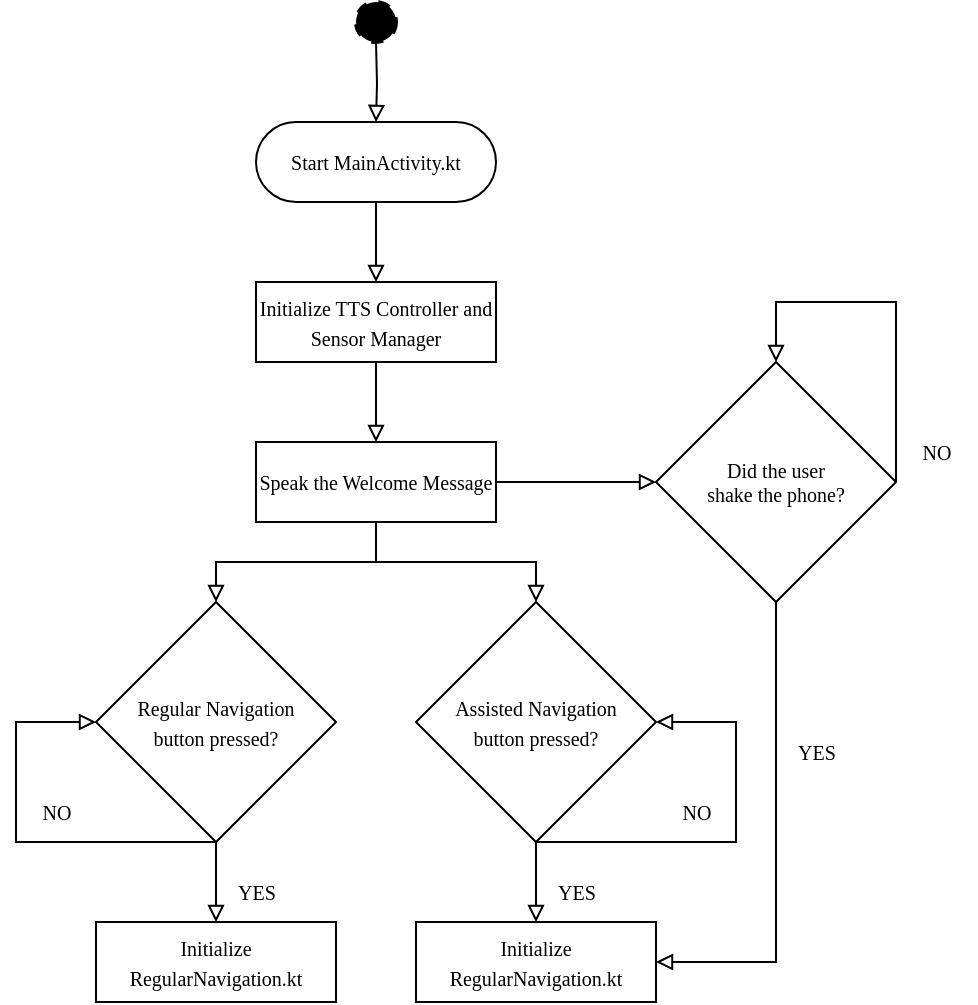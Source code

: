 <mxfile version="20.8.4" type="device"><diagram id="C5RBs43oDa-KdzZeNtuy" name="Page-1"><mxGraphModel dx="913" dy="627" grid="1" gridSize="10" guides="1" tooltips="1" connect="1" arrows="1" fold="1" page="1" pageScale="1" pageWidth="827" pageHeight="1169" math="0" shadow="0"><root><mxCell id="WIyWlLk6GJQsqaUBKTNV-0"/><mxCell id="WIyWlLk6GJQsqaUBKTNV-1" parent="WIyWlLk6GJQsqaUBKTNV-0"/><mxCell id="q4UdT9tsgyTZ3_1nQJ-w-6" value="" style="edgeStyle=orthogonalEdgeStyle;rounded=0;orthogonalLoop=1;jettySize=auto;html=1;fontFamily=Times New Roman;fontSize=10;endArrow=block;endFill=0;" parent="WIyWlLk6GJQsqaUBKTNV-1" target="q4UdT9tsgyTZ3_1nQJ-w-0" edge="1"><mxGeometry relative="1" as="geometry"><mxPoint x="420" y="120" as="sourcePoint"/></mxGeometry></mxCell><mxCell id="q4UdT9tsgyTZ3_1nQJ-w-7" value="" style="edgeStyle=orthogonalEdgeStyle;rounded=0;orthogonalLoop=1;jettySize=auto;html=1;fontFamily=Times New Roman;fontSize=10;endArrow=block;endFill=0;" parent="WIyWlLk6GJQsqaUBKTNV-1" source="q4UdT9tsgyTZ3_1nQJ-w-0" target="q4UdT9tsgyTZ3_1nQJ-w-1" edge="1"><mxGeometry relative="1" as="geometry"/></mxCell><mxCell id="q4UdT9tsgyTZ3_1nQJ-w-0" value="&lt;font size=&quot;1&quot; face=&quot;Times New Roman&quot;&gt;Start MainActivity.kt&lt;/font&gt;" style="rounded=1;whiteSpace=wrap;html=1;fontSize=12;glass=0;strokeWidth=1;shadow=0;arcSize=50;" parent="WIyWlLk6GJQsqaUBKTNV-1" vertex="1"><mxGeometry x="360" y="160" width="120" height="40" as="geometry"/></mxCell><mxCell id="q4UdT9tsgyTZ3_1nQJ-w-8" value="" style="edgeStyle=orthogonalEdgeStyle;rounded=0;orthogonalLoop=1;jettySize=auto;html=1;fontFamily=Times New Roman;fontSize=10;endArrow=block;endFill=0;" parent="WIyWlLk6GJQsqaUBKTNV-1" source="q4UdT9tsgyTZ3_1nQJ-w-1" target="q4UdT9tsgyTZ3_1nQJ-w-2" edge="1"><mxGeometry relative="1" as="geometry"/></mxCell><mxCell id="q4UdT9tsgyTZ3_1nQJ-w-1" value="&lt;span style=&quot;border-color: var(--border-color);&quot;&gt;&lt;font style=&quot;font-size: 10px;&quot;&gt;Initialize TTS Controller and Sensor Manager&lt;/font&gt;&lt;/span&gt;" style="rounded=0;whiteSpace=wrap;html=1;fontFamily=Times New Roman;fontSize=12;" parent="WIyWlLk6GJQsqaUBKTNV-1" vertex="1"><mxGeometry x="360" y="240" width="120" height="40" as="geometry"/></mxCell><mxCell id="q4UdT9tsgyTZ3_1nQJ-w-9" value="" style="edgeStyle=orthogonalEdgeStyle;rounded=0;orthogonalLoop=1;jettySize=auto;html=1;fontFamily=Times New Roman;fontSize=10;endArrow=block;endFill=0;" parent="WIyWlLk6GJQsqaUBKTNV-1" source="q4UdT9tsgyTZ3_1nQJ-w-2" target="q4UdT9tsgyTZ3_1nQJ-w-5" edge="1"><mxGeometry relative="1" as="geometry"/></mxCell><mxCell id="q4UdT9tsgyTZ3_1nQJ-w-10" value="" style="edgeStyle=orthogonalEdgeStyle;rounded=0;orthogonalLoop=1;jettySize=auto;html=1;fontFamily=Times New Roman;fontSize=10;endArrow=block;endFill=0;entryX=0.5;entryY=0;entryDx=0;entryDy=0;" parent="WIyWlLk6GJQsqaUBKTNV-1" source="q4UdT9tsgyTZ3_1nQJ-w-2" target="q4UdT9tsgyTZ3_1nQJ-w-3" edge="1"><mxGeometry relative="1" as="geometry"/></mxCell><mxCell id="q4UdT9tsgyTZ3_1nQJ-w-2" value="&lt;span style=&quot;border-color: var(--border-color);&quot;&gt;&lt;font style=&quot;font-size: 10px;&quot;&gt;Speak the Welcome Message&lt;/font&gt;&lt;/span&gt;" style="rounded=0;whiteSpace=wrap;html=1;fontFamily=Times New Roman;fontSize=12;" parent="WIyWlLk6GJQsqaUBKTNV-1" vertex="1"><mxGeometry x="360" y="320" width="120" height="40" as="geometry"/></mxCell><mxCell id="q4UdT9tsgyTZ3_1nQJ-w-14" value="" style="edgeStyle=orthogonalEdgeStyle;rounded=0;orthogonalLoop=1;jettySize=auto;html=1;fontFamily=Times New Roman;fontSize=10;endArrow=block;endFill=0;" parent="WIyWlLk6GJQsqaUBKTNV-1" source="q4UdT9tsgyTZ3_1nQJ-w-3" target="q4UdT9tsgyTZ3_1nQJ-w-12" edge="1"><mxGeometry relative="1" as="geometry"/></mxCell><mxCell id="q4UdT9tsgyTZ3_1nQJ-w-3" value="&lt;span style=&quot;border-color: var(--border-color); font-size: 12px;&quot;&gt;&lt;font style=&quot;border-color: var(--border-color); font-size: 10px;&quot;&gt;Regular Navigation &lt;br&gt;button pressed?&lt;/font&gt;&lt;/span&gt;" style="rhombus;whiteSpace=wrap;html=1;fontFamily=Times New Roman;fontSize=10;" parent="WIyWlLk6GJQsqaUBKTNV-1" vertex="1"><mxGeometry x="280" y="400" width="120" height="120" as="geometry"/></mxCell><mxCell id="q4UdT9tsgyTZ3_1nQJ-w-15" value="" style="edgeStyle=orthogonalEdgeStyle;rounded=0;orthogonalLoop=1;jettySize=auto;html=1;fontFamily=Times New Roman;fontSize=10;endArrow=block;endFill=0;" parent="WIyWlLk6GJQsqaUBKTNV-1" source="q4UdT9tsgyTZ3_1nQJ-w-4" target="q4UdT9tsgyTZ3_1nQJ-w-13" edge="1"><mxGeometry relative="1" as="geometry"/></mxCell><mxCell id="q4UdT9tsgyTZ3_1nQJ-w-4" value="&lt;span style=&quot;border-color: var(--border-color); font-size: 12px;&quot;&gt;&lt;font style=&quot;border-color: var(--border-color); font-size: 10px;&quot;&gt;Assisted Navigation &lt;br&gt;button pressed?&lt;/font&gt;&lt;/span&gt;" style="rhombus;whiteSpace=wrap;html=1;fontFamily=Times New Roman;fontSize=10;" parent="WIyWlLk6GJQsqaUBKTNV-1" vertex="1"><mxGeometry x="440" y="400" width="120" height="120" as="geometry"/></mxCell><mxCell id="q4UdT9tsgyTZ3_1nQJ-w-16" style="edgeStyle=orthogonalEdgeStyle;rounded=0;orthogonalLoop=1;jettySize=auto;html=1;entryX=1;entryY=0.5;entryDx=0;entryDy=0;fontFamily=Times New Roman;fontSize=10;endArrow=block;endFill=0;" parent="WIyWlLk6GJQsqaUBKTNV-1" source="q4UdT9tsgyTZ3_1nQJ-w-5" target="q4UdT9tsgyTZ3_1nQJ-w-13" edge="1"><mxGeometry relative="1" as="geometry"/></mxCell><mxCell id="q4UdT9tsgyTZ3_1nQJ-w-5" value="Did the user &lt;br&gt;shake the phone?" style="rhombus;whiteSpace=wrap;html=1;fontFamily=Times New Roman;fontSize=10;" parent="WIyWlLk6GJQsqaUBKTNV-1" vertex="1"><mxGeometry x="560" y="280" width="120" height="120" as="geometry"/></mxCell><mxCell id="q4UdT9tsgyTZ3_1nQJ-w-11" value="" style="edgeStyle=orthogonalEdgeStyle;rounded=0;orthogonalLoop=1;jettySize=auto;html=1;fontFamily=Times New Roman;fontSize=10;endArrow=block;endFill=0;entryX=0.5;entryY=0;entryDx=0;entryDy=0;exitX=0.5;exitY=1;exitDx=0;exitDy=0;" parent="WIyWlLk6GJQsqaUBKTNV-1" source="q4UdT9tsgyTZ3_1nQJ-w-2" target="q4UdT9tsgyTZ3_1nQJ-w-4" edge="1"><mxGeometry relative="1" as="geometry"><mxPoint x="430" y="370" as="sourcePoint"/><mxPoint x="350" y="410" as="targetPoint"/></mxGeometry></mxCell><mxCell id="q4UdT9tsgyTZ3_1nQJ-w-12" value="&lt;span style=&quot;border-color: var(--border-color);&quot;&gt;&lt;font style=&quot;font-size: 10px;&quot;&gt;Initialize RegularNavigation.kt&lt;/font&gt;&lt;/span&gt;" style="rounded=0;whiteSpace=wrap;html=1;fontFamily=Times New Roman;fontSize=12;" parent="WIyWlLk6GJQsqaUBKTNV-1" vertex="1"><mxGeometry x="280" y="560" width="120" height="40" as="geometry"/></mxCell><mxCell id="q4UdT9tsgyTZ3_1nQJ-w-13" value="&lt;span style=&quot;border-color: var(--border-color);&quot;&gt;&lt;font style=&quot;font-size: 10px;&quot;&gt;Initialize RegularNavigation.kt&lt;/font&gt;&lt;/span&gt;" style="rounded=0;whiteSpace=wrap;html=1;fontFamily=Times New Roman;fontSize=12;" parent="WIyWlLk6GJQsqaUBKTNV-1" vertex="1"><mxGeometry x="440" y="560" width="120" height="40" as="geometry"/></mxCell><mxCell id="q4UdT9tsgyTZ3_1nQJ-w-17" style="edgeStyle=orthogonalEdgeStyle;rounded=0;orthogonalLoop=1;jettySize=auto;html=1;fontFamily=Times New Roman;fontSize=10;endArrow=block;endFill=0;entryX=0.5;entryY=0;entryDx=0;entryDy=0;exitX=1;exitY=0.5;exitDx=0;exitDy=0;" parent="WIyWlLk6GJQsqaUBKTNV-1" source="q4UdT9tsgyTZ3_1nQJ-w-5" target="q4UdT9tsgyTZ3_1nQJ-w-5" edge="1"><mxGeometry relative="1" as="geometry"><Array as="points"><mxPoint x="680" y="250"/><mxPoint x="620" y="250"/></Array></mxGeometry></mxCell><mxCell id="q4UdT9tsgyTZ3_1nQJ-w-18" style="edgeStyle=orthogonalEdgeStyle;rounded=0;orthogonalLoop=1;jettySize=auto;html=1;fontFamily=Times New Roman;fontSize=10;endArrow=block;endFill=0;exitX=0.5;exitY=1;exitDx=0;exitDy=0;" parent="WIyWlLk6GJQsqaUBKTNV-1" source="q4UdT9tsgyTZ3_1nQJ-w-3" target="q4UdT9tsgyTZ3_1nQJ-w-3" edge="1"><mxGeometry relative="1" as="geometry"><Array as="points"><mxPoint x="240" y="460"/></Array></mxGeometry></mxCell><mxCell id="q4UdT9tsgyTZ3_1nQJ-w-19" style="edgeStyle=orthogonalEdgeStyle;rounded=0;orthogonalLoop=1;jettySize=auto;html=1;fontFamily=Times New Roman;fontSize=10;endArrow=block;endFill=0;exitX=0.5;exitY=1;exitDx=0;exitDy=0;" parent="WIyWlLk6GJQsqaUBKTNV-1" edge="1"><mxGeometry relative="1" as="geometry"><mxPoint x="500" y="519.96" as="sourcePoint"/><mxPoint x="560" y="460" as="targetPoint"/><Array as="points"><mxPoint x="600" y="520"/><mxPoint x="600" y="460"/></Array></mxGeometry></mxCell><mxCell id="q4UdT9tsgyTZ3_1nQJ-w-20" value="YES" style="text;html=1;align=center;verticalAlign=middle;resizable=0;points=[];autosize=1;strokeColor=none;fillColor=none;fontSize=10;fontFamily=Times New Roman;" parent="WIyWlLk6GJQsqaUBKTNV-1" vertex="1"><mxGeometry x="340" y="530" width="40" height="30" as="geometry"/></mxCell><mxCell id="q4UdT9tsgyTZ3_1nQJ-w-21" value="YES" style="text;html=1;align=center;verticalAlign=middle;resizable=0;points=[];autosize=1;strokeColor=none;fillColor=none;fontSize=10;fontFamily=Times New Roman;" parent="WIyWlLk6GJQsqaUBKTNV-1" vertex="1"><mxGeometry x="500" y="530" width="40" height="30" as="geometry"/></mxCell><mxCell id="q4UdT9tsgyTZ3_1nQJ-w-22" value="NO" style="text;html=1;align=center;verticalAlign=middle;resizable=0;points=[];autosize=1;strokeColor=none;fillColor=none;fontSize=10;fontFamily=Times New Roman;" parent="WIyWlLk6GJQsqaUBKTNV-1" vertex="1"><mxGeometry x="240" y="490" width="40" height="30" as="geometry"/></mxCell><mxCell id="q4UdT9tsgyTZ3_1nQJ-w-23" value="NO" style="text;html=1;align=center;verticalAlign=middle;resizable=0;points=[];autosize=1;strokeColor=none;fillColor=none;fontSize=10;fontFamily=Times New Roman;" parent="WIyWlLk6GJQsqaUBKTNV-1" vertex="1"><mxGeometry x="560" y="490" width="40" height="30" as="geometry"/></mxCell><mxCell id="q4UdT9tsgyTZ3_1nQJ-w-24" value="YES" style="text;html=1;align=center;verticalAlign=middle;resizable=0;points=[];autosize=1;strokeColor=none;fillColor=none;fontSize=10;fontFamily=Times New Roman;" parent="WIyWlLk6GJQsqaUBKTNV-1" vertex="1"><mxGeometry x="620" y="460" width="40" height="30" as="geometry"/></mxCell><mxCell id="q4UdT9tsgyTZ3_1nQJ-w-25" value="NO" style="text;html=1;align=center;verticalAlign=middle;resizable=0;points=[];autosize=1;strokeColor=none;fillColor=none;fontSize=10;fontFamily=Times New Roman;" parent="WIyWlLk6GJQsqaUBKTNV-1" vertex="1"><mxGeometry x="680" y="310" width="40" height="30" as="geometry"/></mxCell><mxCell id="-anJeXVMy-1SH5PTA-WN-1" value="" style="ellipse;whiteSpace=wrap;html=1;dashed=1;strokeWidth=2;fontSize=12;fontColor=#000000;fillColor=#000000;" vertex="1" parent="WIyWlLk6GJQsqaUBKTNV-1"><mxGeometry x="410" y="100" width="20" height="20" as="geometry"/></mxCell></root></mxGraphModel></diagram></mxfile>